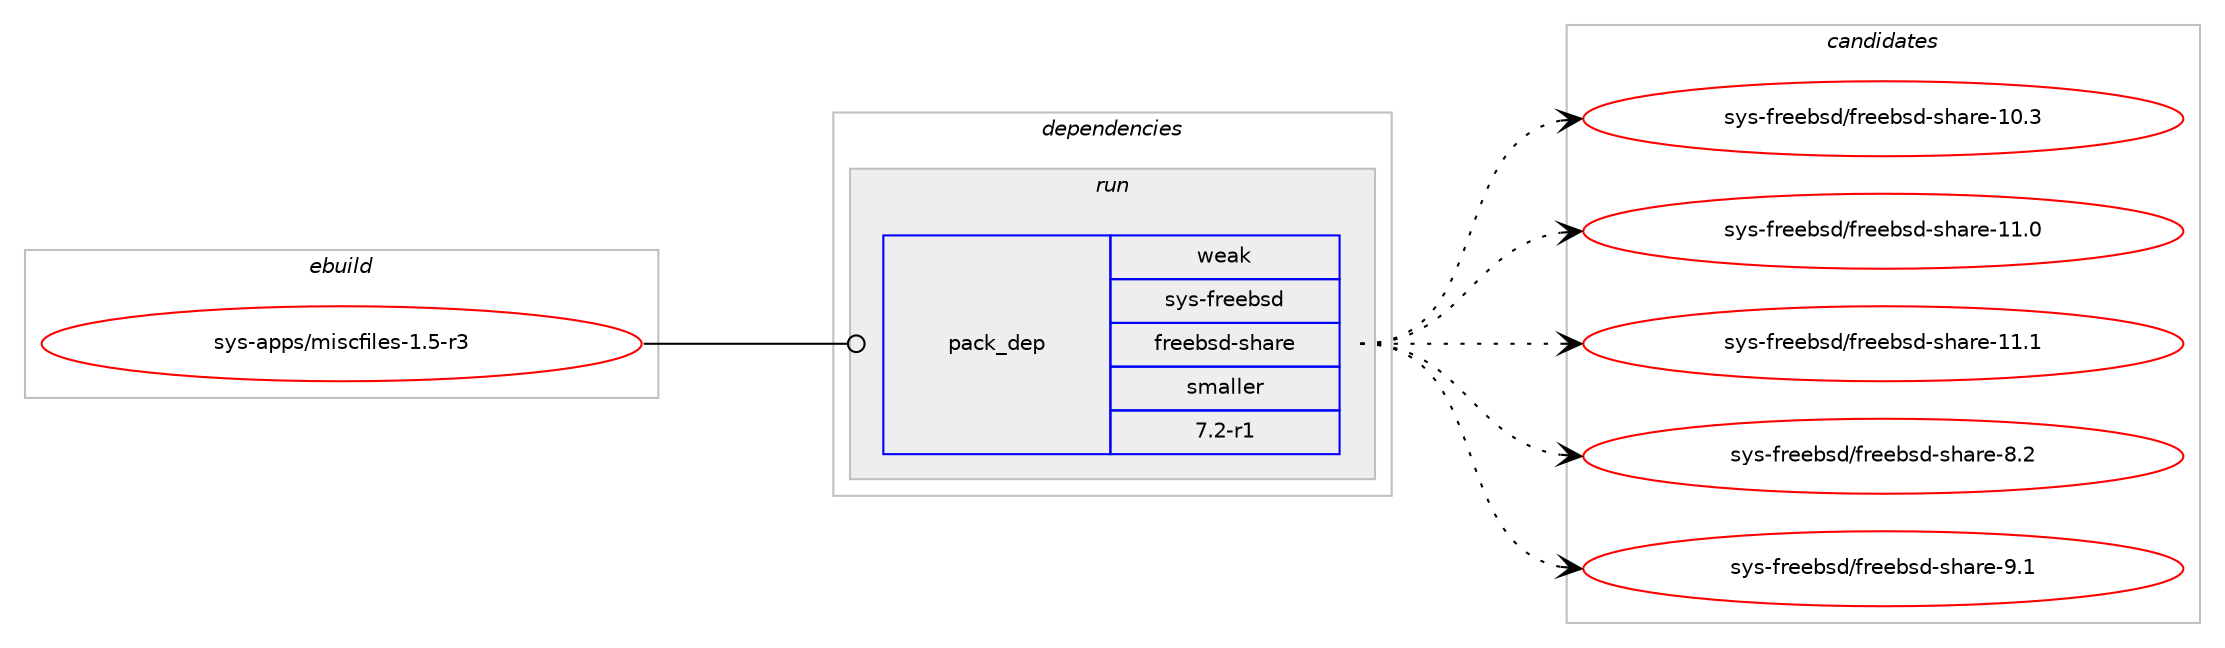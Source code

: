 digraph prolog {

# *************
# Graph options
# *************

newrank=true;
concentrate=true;
compound=true;
graph [rankdir=LR,fontname=Helvetica,fontsize=10,ranksep=1.5];#, ranksep=2.5, nodesep=0.2];
edge  [arrowhead=vee];
node  [fontname=Helvetica,fontsize=10];

# **********
# The ebuild
# **********

subgraph cluster_leftcol {
color=gray;
rank=same;
label=<<i>ebuild</i>>;
id [label="sys-apps/miscfiles-1.5-r3", color=red, width=4, href="../sys-apps/miscfiles-1.5-r3.svg"];
}

# ****************
# The dependencies
# ****************

subgraph cluster_midcol {
color=gray;
label=<<i>dependencies</i>>;
subgraph cluster_compile {
fillcolor="#eeeeee";
style=filled;
label=<<i>compile</i>>;
}
subgraph cluster_compileandrun {
fillcolor="#eeeeee";
style=filled;
label=<<i>compile and run</i>>;
}
subgraph cluster_run {
fillcolor="#eeeeee";
style=filled;
label=<<i>run</i>>;
subgraph pack3841 {
dependency4331 [label=<<TABLE BORDER="0" CELLBORDER="1" CELLSPACING="0" CELLPADDING="4" WIDTH="220"><TR><TD ROWSPAN="6" CELLPADDING="30">pack_dep</TD></TR><TR><TD WIDTH="110">weak</TD></TR><TR><TD>sys-freebsd</TD></TR><TR><TD>freebsd-share</TD></TR><TR><TD>smaller</TD></TR><TR><TD>7.2-r1</TD></TR></TABLE>>, shape=none, color=blue];
}
id:e -> dependency4331:w [weight=20,style="solid",arrowhead="odot"];
}
}

# **************
# The candidates
# **************

subgraph cluster_choices {
rank=same;
color=gray;
label=<<i>candidates</i>>;

subgraph choice3841 {
color=black;
nodesep=1;
choice1151211154510211410110198115100471021141011019811510045115104971141014549484651 [label="sys-freebsd/freebsd-share-10.3", color=red, width=4,href="../sys-freebsd/freebsd-share-10.3.svg"];
choice1151211154510211410110198115100471021141011019811510045115104971141014549494648 [label="sys-freebsd/freebsd-share-11.0", color=red, width=4,href="../sys-freebsd/freebsd-share-11.0.svg"];
choice1151211154510211410110198115100471021141011019811510045115104971141014549494649 [label="sys-freebsd/freebsd-share-11.1", color=red, width=4,href="../sys-freebsd/freebsd-share-11.1.svg"];
choice11512111545102114101101981151004710211410110198115100451151049711410145564650 [label="sys-freebsd/freebsd-share-8.2", color=red, width=4,href="../sys-freebsd/freebsd-share-8.2.svg"];
choice11512111545102114101101981151004710211410110198115100451151049711410145574649 [label="sys-freebsd/freebsd-share-9.1", color=red, width=4,href="../sys-freebsd/freebsd-share-9.1.svg"];
dependency4331:e -> choice1151211154510211410110198115100471021141011019811510045115104971141014549484651:w [style=dotted,weight="100"];
dependency4331:e -> choice1151211154510211410110198115100471021141011019811510045115104971141014549494648:w [style=dotted,weight="100"];
dependency4331:e -> choice1151211154510211410110198115100471021141011019811510045115104971141014549494649:w [style=dotted,weight="100"];
dependency4331:e -> choice11512111545102114101101981151004710211410110198115100451151049711410145564650:w [style=dotted,weight="100"];
dependency4331:e -> choice11512111545102114101101981151004710211410110198115100451151049711410145574649:w [style=dotted,weight="100"];
}
}

}
